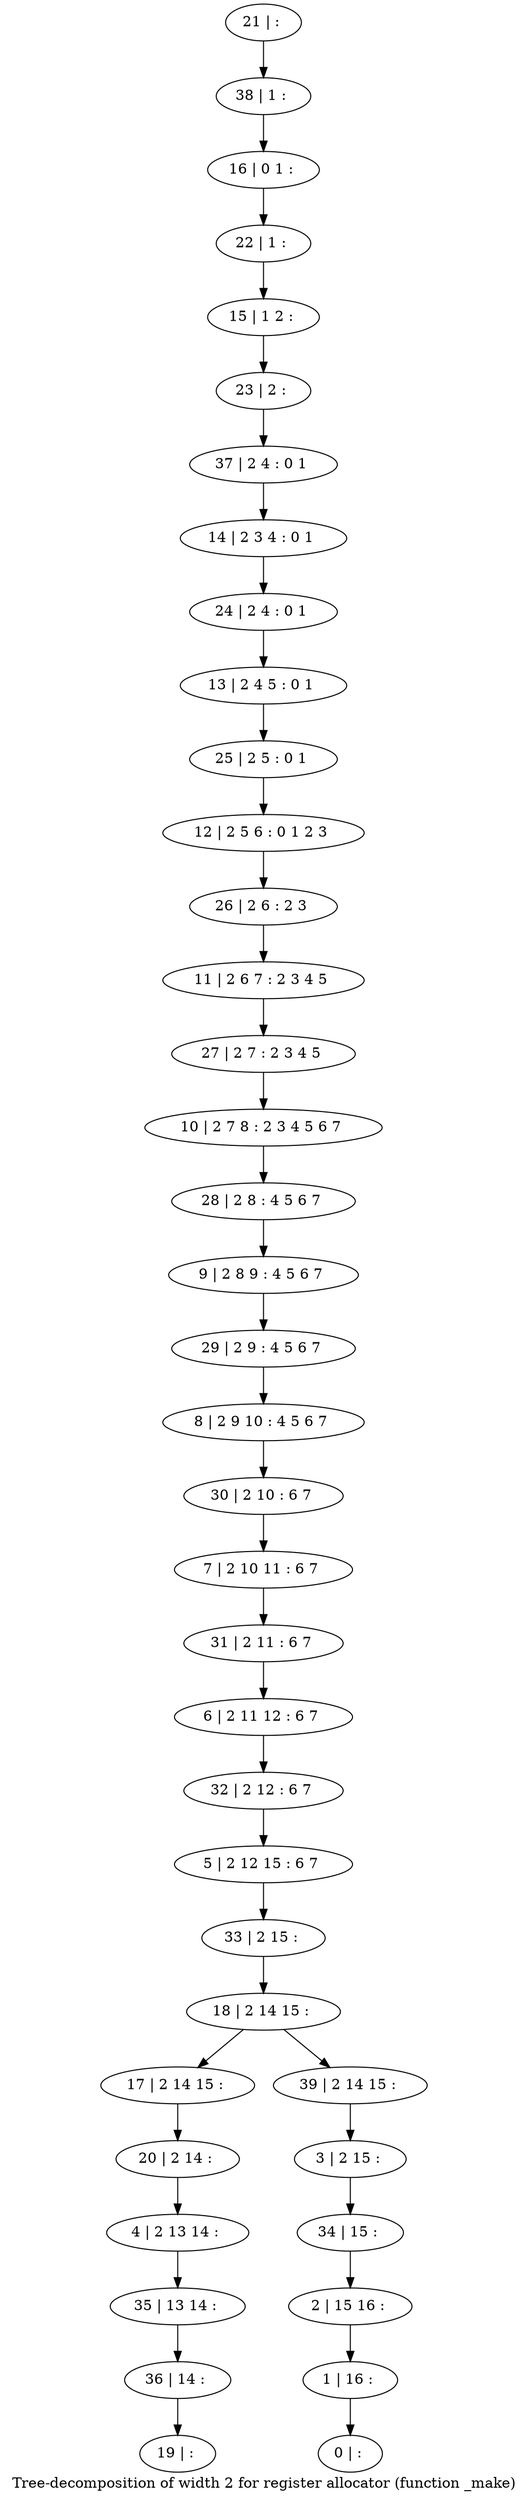 digraph G {
graph [label="Tree-decomposition of width 2 for register allocator (function _make)"]
0[label="0 | : "];
1[label="1 | 16 : "];
2[label="2 | 15 16 : "];
3[label="3 | 2 15 : "];
4[label="4 | 2 13 14 : "];
5[label="5 | 2 12 15 : 6 7 "];
6[label="6 | 2 11 12 : 6 7 "];
7[label="7 | 2 10 11 : 6 7 "];
8[label="8 | 2 9 10 : 4 5 6 7 "];
9[label="9 | 2 8 9 : 4 5 6 7 "];
10[label="10 | 2 7 8 : 2 3 4 5 6 7 "];
11[label="11 | 2 6 7 : 2 3 4 5 "];
12[label="12 | 2 5 6 : 0 1 2 3 "];
13[label="13 | 2 4 5 : 0 1 "];
14[label="14 | 2 3 4 : 0 1 "];
15[label="15 | 1 2 : "];
16[label="16 | 0 1 : "];
17[label="17 | 2 14 15 : "];
18[label="18 | 2 14 15 : "];
19[label="19 | : "];
20[label="20 | 2 14 : "];
21[label="21 | : "];
22[label="22 | 1 : "];
23[label="23 | 2 : "];
24[label="24 | 2 4 : 0 1 "];
25[label="25 | 2 5 : 0 1 "];
26[label="26 | 2 6 : 2 3 "];
27[label="27 | 2 7 : 2 3 4 5 "];
28[label="28 | 2 8 : 4 5 6 7 "];
29[label="29 | 2 9 : 4 5 6 7 "];
30[label="30 | 2 10 : 6 7 "];
31[label="31 | 2 11 : 6 7 "];
32[label="32 | 2 12 : 6 7 "];
33[label="33 | 2 15 : "];
34[label="34 | 15 : "];
35[label="35 | 13 14 : "];
36[label="36 | 14 : "];
37[label="37 | 2 4 : 0 1 "];
38[label="38 | 1 : "];
39[label="39 | 2 14 15 : "];
20->4 ;
17->20 ;
4->35 ;
36->19 ;
35->36 ;
21->38 ;
38->16 ;
16->22 ;
22->15 ;
15->23 ;
23->37 ;
37->14 ;
14->24 ;
24->13 ;
13->25 ;
25->12 ;
12->26 ;
26->11 ;
11->27 ;
27->10 ;
10->28 ;
28->9 ;
9->29 ;
29->8 ;
8->30 ;
30->7 ;
7->31 ;
31->6 ;
6->32 ;
32->5 ;
5->33 ;
33->18 ;
3->34 ;
34->2 ;
2->1 ;
1->0 ;
39->3 ;
18->17 ;
18->39 ;
}
